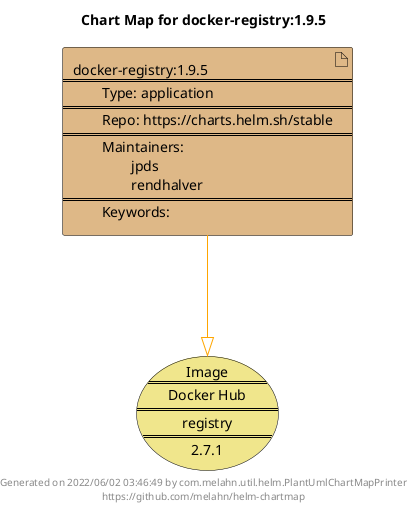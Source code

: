 @startuml
skinparam linetype ortho
skinparam backgroundColor white
skinparam usecaseBorderColor black
skinparam usecaseArrowColor LightSlateGray
skinparam artifactBorderColor black
skinparam artifactArrowColor LightSlateGray

title Chart Map for docker-registry:1.9.5

'There is one referenced Helm Chart
artifact "docker-registry:1.9.5\n====\n\tType: application\n====\n\tRepo: https://charts.helm.sh/stable\n====\n\tMaintainers: \n\t\tjpds\n\t\trendhalver\n====\n\tKeywords: " as docker_registry_1_9_5 #BurlyWood

'There is one referenced Docker Image
usecase "Image\n====\nDocker Hub\n====\nregistry\n====\n2.7.1" as registry_2_7_1 #Khaki

'Chart Dependencies
docker_registry_1_9_5--[#orange]-|>registry_2_7_1

center footer Generated on 2022/06/02 03:46:49 by com.melahn.util.helm.PlantUmlChartMapPrinter\nhttps://github.com/melahn/helm-chartmap
@enduml
